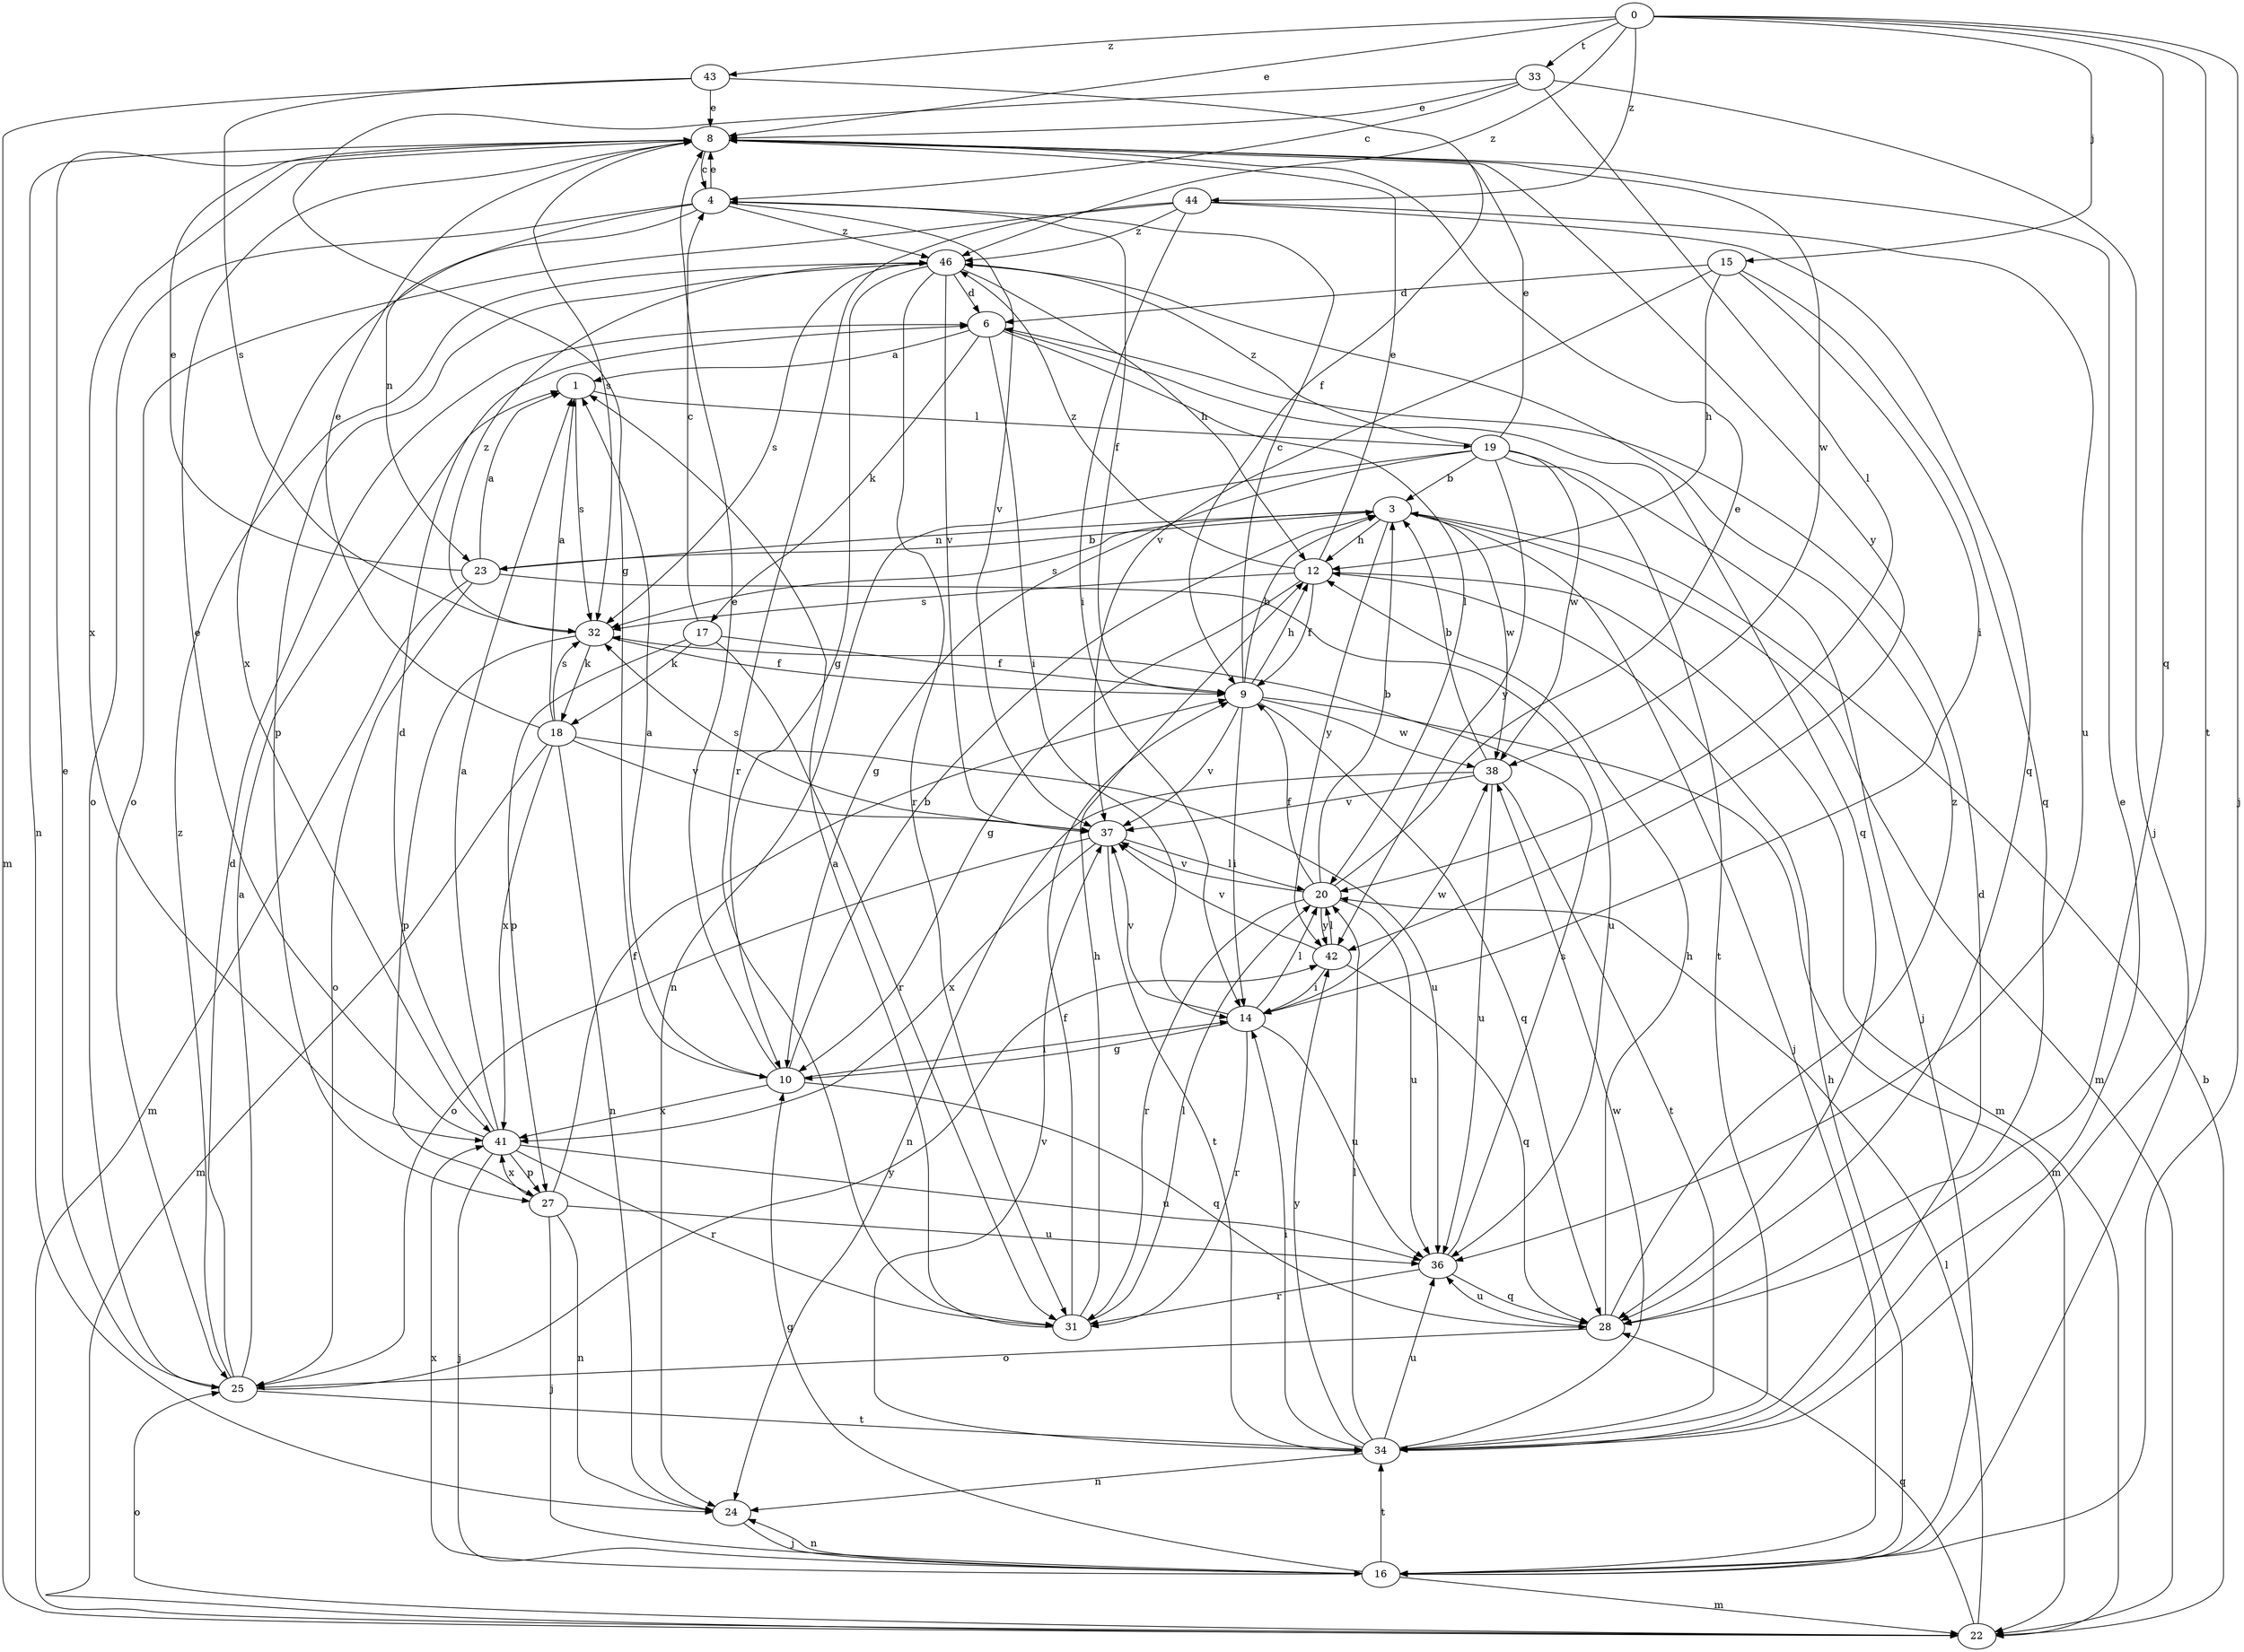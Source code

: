 strict digraph  {
0;
1;
3;
4;
6;
8;
9;
10;
12;
14;
15;
16;
17;
18;
19;
20;
22;
23;
24;
25;
27;
28;
31;
32;
33;
34;
36;
37;
38;
41;
42;
43;
44;
46;
0 -> 8  [label=e];
0 -> 15  [label=j];
0 -> 16  [label=j];
0 -> 28  [label=q];
0 -> 33  [label=t];
0 -> 34  [label=t];
0 -> 43  [label=z];
0 -> 44  [label=z];
0 -> 46  [label=z];
1 -> 19  [label=l];
1 -> 32  [label=s];
3 -> 12  [label=h];
3 -> 16  [label=j];
3 -> 22  [label=m];
3 -> 23  [label=n];
3 -> 32  [label=s];
3 -> 38  [label=w];
3 -> 42  [label=y];
4 -> 8  [label=e];
4 -> 9  [label=f];
4 -> 23  [label=n];
4 -> 25  [label=o];
4 -> 37  [label=v];
4 -> 41  [label=x];
4 -> 46  [label=z];
6 -> 1  [label=a];
6 -> 14  [label=i];
6 -> 17  [label=k];
6 -> 20  [label=l];
6 -> 28  [label=q];
8 -> 4  [label=c];
8 -> 24  [label=n];
8 -> 32  [label=s];
8 -> 38  [label=w];
8 -> 41  [label=x];
8 -> 42  [label=y];
9 -> 3  [label=b];
9 -> 4  [label=c];
9 -> 12  [label=h];
9 -> 14  [label=i];
9 -> 22  [label=m];
9 -> 28  [label=q];
9 -> 37  [label=v];
9 -> 38  [label=w];
10 -> 1  [label=a];
10 -> 3  [label=b];
10 -> 8  [label=e];
10 -> 14  [label=i];
10 -> 28  [label=q];
10 -> 41  [label=x];
12 -> 8  [label=e];
12 -> 9  [label=f];
12 -> 10  [label=g];
12 -> 22  [label=m];
12 -> 32  [label=s];
12 -> 46  [label=z];
14 -> 10  [label=g];
14 -> 20  [label=l];
14 -> 31  [label=r];
14 -> 36  [label=u];
14 -> 37  [label=v];
14 -> 38  [label=w];
15 -> 6  [label=d];
15 -> 12  [label=h];
15 -> 14  [label=i];
15 -> 28  [label=q];
15 -> 37  [label=v];
16 -> 10  [label=g];
16 -> 12  [label=h];
16 -> 22  [label=m];
16 -> 24  [label=n];
16 -> 34  [label=t];
16 -> 41  [label=x];
17 -> 4  [label=c];
17 -> 9  [label=f];
17 -> 18  [label=k];
17 -> 27  [label=p];
17 -> 31  [label=r];
18 -> 1  [label=a];
18 -> 8  [label=e];
18 -> 22  [label=m];
18 -> 24  [label=n];
18 -> 32  [label=s];
18 -> 36  [label=u];
18 -> 37  [label=v];
18 -> 41  [label=x];
19 -> 3  [label=b];
19 -> 8  [label=e];
19 -> 10  [label=g];
19 -> 16  [label=j];
19 -> 24  [label=n];
19 -> 34  [label=t];
19 -> 38  [label=w];
19 -> 42  [label=y];
19 -> 46  [label=z];
20 -> 3  [label=b];
20 -> 8  [label=e];
20 -> 9  [label=f];
20 -> 31  [label=r];
20 -> 36  [label=u];
20 -> 37  [label=v];
20 -> 42  [label=y];
22 -> 3  [label=b];
22 -> 20  [label=l];
22 -> 25  [label=o];
22 -> 28  [label=q];
23 -> 1  [label=a];
23 -> 3  [label=b];
23 -> 8  [label=e];
23 -> 22  [label=m];
23 -> 25  [label=o];
23 -> 36  [label=u];
24 -> 16  [label=j];
25 -> 1  [label=a];
25 -> 6  [label=d];
25 -> 8  [label=e];
25 -> 34  [label=t];
25 -> 42  [label=y];
25 -> 46  [label=z];
27 -> 9  [label=f];
27 -> 16  [label=j];
27 -> 24  [label=n];
27 -> 36  [label=u];
27 -> 41  [label=x];
28 -> 12  [label=h];
28 -> 25  [label=o];
28 -> 36  [label=u];
28 -> 46  [label=z];
31 -> 1  [label=a];
31 -> 9  [label=f];
31 -> 12  [label=h];
31 -> 20  [label=l];
32 -> 9  [label=f];
32 -> 18  [label=k];
32 -> 27  [label=p];
32 -> 46  [label=z];
33 -> 4  [label=c];
33 -> 8  [label=e];
33 -> 10  [label=g];
33 -> 16  [label=j];
33 -> 20  [label=l];
34 -> 6  [label=d];
34 -> 8  [label=e];
34 -> 14  [label=i];
34 -> 20  [label=l];
34 -> 24  [label=n];
34 -> 36  [label=u];
34 -> 37  [label=v];
34 -> 38  [label=w];
34 -> 42  [label=y];
36 -> 28  [label=q];
36 -> 31  [label=r];
36 -> 32  [label=s];
37 -> 20  [label=l];
37 -> 25  [label=o];
37 -> 32  [label=s];
37 -> 34  [label=t];
37 -> 41  [label=x];
38 -> 3  [label=b];
38 -> 24  [label=n];
38 -> 34  [label=t];
38 -> 36  [label=u];
38 -> 37  [label=v];
41 -> 1  [label=a];
41 -> 6  [label=d];
41 -> 8  [label=e];
41 -> 16  [label=j];
41 -> 27  [label=p];
41 -> 31  [label=r];
41 -> 36  [label=u];
42 -> 14  [label=i];
42 -> 20  [label=l];
42 -> 28  [label=q];
42 -> 37  [label=v];
43 -> 8  [label=e];
43 -> 9  [label=f];
43 -> 22  [label=m];
43 -> 32  [label=s];
44 -> 14  [label=i];
44 -> 25  [label=o];
44 -> 28  [label=q];
44 -> 31  [label=r];
44 -> 36  [label=u];
44 -> 46  [label=z];
46 -> 6  [label=d];
46 -> 10  [label=g];
46 -> 12  [label=h];
46 -> 27  [label=p];
46 -> 31  [label=r];
46 -> 32  [label=s];
46 -> 37  [label=v];
}
